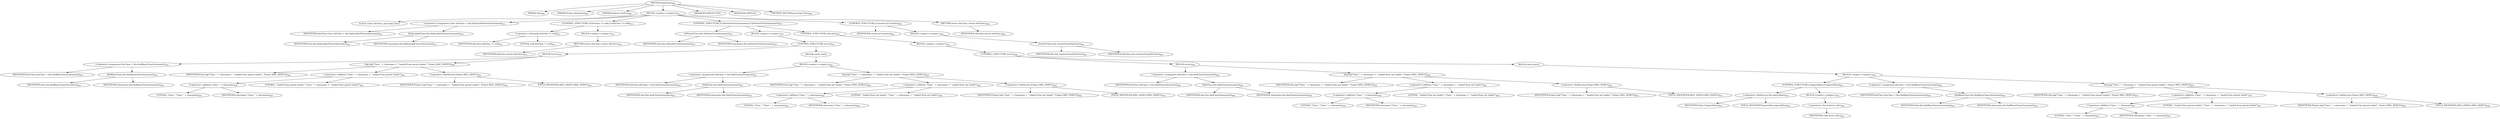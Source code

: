 digraph "loadClass" {  
"1529" [label = <(METHOD,loadClass)<SUB>909</SUB>> ]
"91" [label = <(PARAM,this)<SUB>909</SUB>> ]
"1530" [label = <(PARAM,String classname)<SUB>909</SUB>> ]
"1531" [label = <(PARAM,boolean resolve)<SUB>909</SUB>> ]
"1532" [label = <(BLOCK,&lt;empty&gt;,&lt;empty&gt;)<SUB>910</SUB>> ]
"1533" [label = <(LOCAL,Class theClass: java.lang.Class)> ]
"1534" [label = <(&lt;operator&gt;.assignment,Class theClass = this.findLoadedClass(classname))<SUB>912</SUB>> ]
"1535" [label = <(IDENTIFIER,theClass,Class theClass = this.findLoadedClass(classname))<SUB>912</SUB>> ]
"1536" [label = <(findLoadedClass,this.findLoadedClass(classname))<SUB>912</SUB>> ]
"90" [label = <(IDENTIFIER,this,this.findLoadedClass(classname))<SUB>912</SUB>> ]
"1537" [label = <(IDENTIFIER,classname,this.findLoadedClass(classname))<SUB>912</SUB>> ]
"1538" [label = <(CONTROL_STRUCTURE,if (theClass != null),if (theClass != null))<SUB>913</SUB>> ]
"1539" [label = <(&lt;operator&gt;.notEquals,theClass != null)<SUB>913</SUB>> ]
"1540" [label = <(IDENTIFIER,theClass,theClass != null)<SUB>913</SUB>> ]
"1541" [label = <(LITERAL,null,theClass != null)<SUB>913</SUB>> ]
"1542" [label = <(BLOCK,&lt;empty&gt;,&lt;empty&gt;)<SUB>913</SUB>> ]
"1543" [label = <(RETURN,return theClass;,return theClass;)<SUB>914</SUB>> ]
"1544" [label = <(IDENTIFIER,theClass,return theClass;)<SUB>914</SUB>> ]
"1545" [label = <(CONTROL_STRUCTURE,if (isParentFirst(classname)),if (isParentFirst(classname)))<SUB>917</SUB>> ]
"1546" [label = <(isParentFirst,this.isParentFirst(classname))<SUB>917</SUB>> ]
"92" [label = <(IDENTIFIER,this,this.isParentFirst(classname))<SUB>917</SUB>> ]
"1547" [label = <(IDENTIFIER,classname,this.isParentFirst(classname))<SUB>917</SUB>> ]
"1548" [label = <(BLOCK,&lt;empty&gt;,&lt;empty&gt;)<SUB>917</SUB>> ]
"1549" [label = <(CONTROL_STRUCTURE,try,try)<SUB>918</SUB>> ]
"1550" [label = <(BLOCK,try,try)<SUB>918</SUB>> ]
"1551" [label = <(&lt;operator&gt;.assignment,theClass = this.findBaseClass(classname))<SUB>919</SUB>> ]
"1552" [label = <(IDENTIFIER,theClass,theClass = this.findBaseClass(classname))<SUB>919</SUB>> ]
"1553" [label = <(findBaseClass,this.findBaseClass(classname))<SUB>919</SUB>> ]
"93" [label = <(IDENTIFIER,this,this.findBaseClass(classname))<SUB>919</SUB>> ]
"1554" [label = <(IDENTIFIER,classname,this.findBaseClass(classname))<SUB>919</SUB>> ]
"1555" [label = <(log,log(&quot;Class &quot; + classname + &quot; loaded from parent loader&quot;, Project.MSG_DEBUG))<SUB>920</SUB>> ]
"94" [label = <(IDENTIFIER,this,log(&quot;Class &quot; + classname + &quot; loaded from parent loader&quot;, Project.MSG_DEBUG))<SUB>920</SUB>> ]
"1556" [label = <(&lt;operator&gt;.addition,&quot;Class &quot; + classname + &quot; loaded from parent loader&quot;)<SUB>920</SUB>> ]
"1557" [label = <(&lt;operator&gt;.addition,&quot;Class &quot; + classname)<SUB>920</SUB>> ]
"1558" [label = <(LITERAL,&quot;Class &quot;,&quot;Class &quot; + classname)<SUB>920</SUB>> ]
"1559" [label = <(IDENTIFIER,classname,&quot;Class &quot; + classname)<SUB>920</SUB>> ]
"1560" [label = <(LITERAL,&quot; loaded from parent loader&quot;,&quot;Class &quot; + classname + &quot; loaded from parent loader&quot;)<SUB>920</SUB>> ]
"1561" [label = <(&lt;operator&gt;.fieldAccess,Project.MSG_DEBUG)<SUB>921</SUB>> ]
"1562" [label = <(IDENTIFIER,Project,log(&quot;Class &quot; + classname + &quot; loaded from parent loader&quot;, Project.MSG_DEBUG))<SUB>921</SUB>> ]
"1563" [label = <(FIELD_IDENTIFIER,MSG_DEBUG,MSG_DEBUG)<SUB>921</SUB>> ]
"1564" [label = <(BLOCK,catch,catch)> ]
"1565" [label = <(BLOCK,&lt;empty&gt;,&lt;empty&gt;)<SUB>922</SUB>> ]
"1566" [label = <(&lt;operator&gt;.assignment,theClass = this.findClass(classname))<SUB>923</SUB>> ]
"1567" [label = <(IDENTIFIER,theClass,theClass = this.findClass(classname))<SUB>923</SUB>> ]
"1568" [label = <(findClass,this.findClass(classname))<SUB>923</SUB>> ]
"95" [label = <(IDENTIFIER,this,this.findClass(classname))<SUB>923</SUB>> ]
"1569" [label = <(IDENTIFIER,classname,this.findClass(classname))<SUB>923</SUB>> ]
"1570" [label = <(log,log(&quot;Class &quot; + classname + &quot; loaded from ant loader&quot;, Project.MSG_DEBUG))<SUB>924</SUB>> ]
"96" [label = <(IDENTIFIER,this,log(&quot;Class &quot; + classname + &quot; loaded from ant loader&quot;, Project.MSG_DEBUG))<SUB>924</SUB>> ]
"1571" [label = <(&lt;operator&gt;.addition,&quot;Class &quot; + classname + &quot; loaded from ant loader&quot;)<SUB>924</SUB>> ]
"1572" [label = <(&lt;operator&gt;.addition,&quot;Class &quot; + classname)<SUB>924</SUB>> ]
"1573" [label = <(LITERAL,&quot;Class &quot;,&quot;Class &quot; + classname)<SUB>924</SUB>> ]
"1574" [label = <(IDENTIFIER,classname,&quot;Class &quot; + classname)<SUB>924</SUB>> ]
"1575" [label = <(LITERAL,&quot; loaded from ant loader&quot;,&quot;Class &quot; + classname + &quot; loaded from ant loader&quot;)<SUB>924</SUB>> ]
"1576" [label = <(&lt;operator&gt;.fieldAccess,Project.MSG_DEBUG)<SUB>925</SUB>> ]
"1577" [label = <(IDENTIFIER,Project,log(&quot;Class &quot; + classname + &quot; loaded from ant loader&quot;, Project.MSG_DEBUG))<SUB>925</SUB>> ]
"1578" [label = <(FIELD_IDENTIFIER,MSG_DEBUG,MSG_DEBUG)<SUB>925</SUB>> ]
"1579" [label = <(CONTROL_STRUCTURE,else,else)<SUB>927</SUB>> ]
"1580" [label = <(BLOCK,&lt;empty&gt;,&lt;empty&gt;)<SUB>927</SUB>> ]
"1581" [label = <(CONTROL_STRUCTURE,try,try)<SUB>928</SUB>> ]
"1582" [label = <(BLOCK,try,try)<SUB>928</SUB>> ]
"1583" [label = <(&lt;operator&gt;.assignment,theClass = this.findClass(classname))<SUB>929</SUB>> ]
"1584" [label = <(IDENTIFIER,theClass,theClass = this.findClass(classname))<SUB>929</SUB>> ]
"1585" [label = <(findClass,this.findClass(classname))<SUB>929</SUB>> ]
"97" [label = <(IDENTIFIER,this,this.findClass(classname))<SUB>929</SUB>> ]
"1586" [label = <(IDENTIFIER,classname,this.findClass(classname))<SUB>929</SUB>> ]
"1587" [label = <(log,log(&quot;Class &quot; + classname + &quot; loaded from ant loader&quot;, Project.MSG_DEBUG))<SUB>930</SUB>> ]
"98" [label = <(IDENTIFIER,this,log(&quot;Class &quot; + classname + &quot; loaded from ant loader&quot;, Project.MSG_DEBUG))<SUB>930</SUB>> ]
"1588" [label = <(&lt;operator&gt;.addition,&quot;Class &quot; + classname + &quot; loaded from ant loader&quot;)<SUB>930</SUB>> ]
"1589" [label = <(&lt;operator&gt;.addition,&quot;Class &quot; + classname)<SUB>930</SUB>> ]
"1590" [label = <(LITERAL,&quot;Class &quot;,&quot;Class &quot; + classname)<SUB>930</SUB>> ]
"1591" [label = <(IDENTIFIER,classname,&quot;Class &quot; + classname)<SUB>930</SUB>> ]
"1592" [label = <(LITERAL,&quot; loaded from ant loader&quot;,&quot;Class &quot; + classname + &quot; loaded from ant loader&quot;)<SUB>930</SUB>> ]
"1593" [label = <(&lt;operator&gt;.fieldAccess,Project.MSG_DEBUG)<SUB>931</SUB>> ]
"1594" [label = <(IDENTIFIER,Project,log(&quot;Class &quot; + classname + &quot; loaded from ant loader&quot;, Project.MSG_DEBUG))<SUB>931</SUB>> ]
"1595" [label = <(FIELD_IDENTIFIER,MSG_DEBUG,MSG_DEBUG)<SUB>931</SUB>> ]
"1596" [label = <(BLOCK,catch,catch)> ]
"1597" [label = <(BLOCK,&lt;empty&gt;,&lt;empty&gt;)<SUB>932</SUB>> ]
"1598" [label = <(CONTROL_STRUCTURE,if (ignoreBase),if (ignoreBase))<SUB>933</SUB>> ]
"1599" [label = <(&lt;operator&gt;.fieldAccess,this.ignoreBase)<SUB>933</SUB>> ]
"1600" [label = <(IDENTIFIER,this,if (ignoreBase))<SUB>933</SUB>> ]
"1601" [label = <(FIELD_IDENTIFIER,ignoreBase,ignoreBase)<SUB>933</SUB>> ]
"1602" [label = <(BLOCK,&lt;empty&gt;,&lt;empty&gt;)<SUB>933</SUB>> ]
"1603" [label = <(&lt;operator&gt;.throw,throw cnfe;)<SUB>934</SUB>> ]
"1604" [label = <(IDENTIFIER,cnfe,throw cnfe;)<SUB>934</SUB>> ]
"1605" [label = <(&lt;operator&gt;.assignment,theClass = this.findBaseClass(classname))<SUB>936</SUB>> ]
"1606" [label = <(IDENTIFIER,theClass,theClass = this.findBaseClass(classname))<SUB>936</SUB>> ]
"1607" [label = <(findBaseClass,this.findBaseClass(classname))<SUB>936</SUB>> ]
"99" [label = <(IDENTIFIER,this,this.findBaseClass(classname))<SUB>936</SUB>> ]
"1608" [label = <(IDENTIFIER,classname,this.findBaseClass(classname))<SUB>936</SUB>> ]
"1609" [label = <(log,log(&quot;Class &quot; + classname + &quot; loaded from parent loader&quot;, Project.MSG_DEBUG))<SUB>937</SUB>> ]
"100" [label = <(IDENTIFIER,this,log(&quot;Class &quot; + classname + &quot; loaded from parent loader&quot;, Project.MSG_DEBUG))<SUB>937</SUB>> ]
"1610" [label = <(&lt;operator&gt;.addition,&quot;Class &quot; + classname + &quot; loaded from parent loader&quot;)<SUB>937</SUB>> ]
"1611" [label = <(&lt;operator&gt;.addition,&quot;Class &quot; + classname)<SUB>937</SUB>> ]
"1612" [label = <(LITERAL,&quot;Class &quot;,&quot;Class &quot; + classname)<SUB>937</SUB>> ]
"1613" [label = <(IDENTIFIER,classname,&quot;Class &quot; + classname)<SUB>937</SUB>> ]
"1614" [label = <(LITERAL,&quot; loaded from parent loader&quot;,&quot;Class &quot; + classname + &quot; loaded from parent loader&quot;)<SUB>937</SUB>> ]
"1615" [label = <(&lt;operator&gt;.fieldAccess,Project.MSG_DEBUG)<SUB>938</SUB>> ]
"1616" [label = <(IDENTIFIER,Project,log(&quot;Class &quot; + classname + &quot; loaded from parent loader&quot;, Project.MSG_DEBUG))<SUB>938</SUB>> ]
"1617" [label = <(FIELD_IDENTIFIER,MSG_DEBUG,MSG_DEBUG)<SUB>938</SUB>> ]
"1618" [label = <(CONTROL_STRUCTURE,if (resolve),if (resolve))<SUB>942</SUB>> ]
"1619" [label = <(IDENTIFIER,resolve,if (resolve))<SUB>942</SUB>> ]
"1620" [label = <(BLOCK,&lt;empty&gt;,&lt;empty&gt;)<SUB>942</SUB>> ]
"1621" [label = <(resolveClass,this.resolveClass(theClass))<SUB>943</SUB>> ]
"101" [label = <(IDENTIFIER,this,this.resolveClass(theClass))<SUB>943</SUB>> ]
"1622" [label = <(IDENTIFIER,theClass,this.resolveClass(theClass))<SUB>943</SUB>> ]
"1623" [label = <(RETURN,return theClass;,return theClass;)<SUB>946</SUB>> ]
"1624" [label = <(IDENTIFIER,theClass,return theClass;)<SUB>946</SUB>> ]
"1625" [label = <(MODIFIER,PROTECTED)> ]
"1626" [label = <(MODIFIER,VIRTUAL)> ]
"1627" [label = <(METHOD_RETURN,java.lang.Class)<SUB>909</SUB>> ]
  "1529" -> "91" 
  "1529" -> "1530" 
  "1529" -> "1531" 
  "1529" -> "1532" 
  "1529" -> "1625" 
  "1529" -> "1626" 
  "1529" -> "1627" 
  "1532" -> "1533" 
  "1532" -> "1534" 
  "1532" -> "1538" 
  "1532" -> "1545" 
  "1532" -> "1618" 
  "1532" -> "1623" 
  "1534" -> "1535" 
  "1534" -> "1536" 
  "1536" -> "90" 
  "1536" -> "1537" 
  "1538" -> "1539" 
  "1538" -> "1542" 
  "1539" -> "1540" 
  "1539" -> "1541" 
  "1542" -> "1543" 
  "1543" -> "1544" 
  "1545" -> "1546" 
  "1545" -> "1548" 
  "1545" -> "1579" 
  "1546" -> "92" 
  "1546" -> "1547" 
  "1548" -> "1549" 
  "1549" -> "1550" 
  "1549" -> "1564" 
  "1550" -> "1551" 
  "1550" -> "1555" 
  "1551" -> "1552" 
  "1551" -> "1553" 
  "1553" -> "93" 
  "1553" -> "1554" 
  "1555" -> "94" 
  "1555" -> "1556" 
  "1555" -> "1561" 
  "1556" -> "1557" 
  "1556" -> "1560" 
  "1557" -> "1558" 
  "1557" -> "1559" 
  "1561" -> "1562" 
  "1561" -> "1563" 
  "1564" -> "1565" 
  "1565" -> "1566" 
  "1565" -> "1570" 
  "1566" -> "1567" 
  "1566" -> "1568" 
  "1568" -> "95" 
  "1568" -> "1569" 
  "1570" -> "96" 
  "1570" -> "1571" 
  "1570" -> "1576" 
  "1571" -> "1572" 
  "1571" -> "1575" 
  "1572" -> "1573" 
  "1572" -> "1574" 
  "1576" -> "1577" 
  "1576" -> "1578" 
  "1579" -> "1580" 
  "1580" -> "1581" 
  "1581" -> "1582" 
  "1581" -> "1596" 
  "1582" -> "1583" 
  "1582" -> "1587" 
  "1583" -> "1584" 
  "1583" -> "1585" 
  "1585" -> "97" 
  "1585" -> "1586" 
  "1587" -> "98" 
  "1587" -> "1588" 
  "1587" -> "1593" 
  "1588" -> "1589" 
  "1588" -> "1592" 
  "1589" -> "1590" 
  "1589" -> "1591" 
  "1593" -> "1594" 
  "1593" -> "1595" 
  "1596" -> "1597" 
  "1597" -> "1598" 
  "1597" -> "1605" 
  "1597" -> "1609" 
  "1598" -> "1599" 
  "1598" -> "1602" 
  "1599" -> "1600" 
  "1599" -> "1601" 
  "1602" -> "1603" 
  "1603" -> "1604" 
  "1605" -> "1606" 
  "1605" -> "1607" 
  "1607" -> "99" 
  "1607" -> "1608" 
  "1609" -> "100" 
  "1609" -> "1610" 
  "1609" -> "1615" 
  "1610" -> "1611" 
  "1610" -> "1614" 
  "1611" -> "1612" 
  "1611" -> "1613" 
  "1615" -> "1616" 
  "1615" -> "1617" 
  "1618" -> "1619" 
  "1618" -> "1620" 
  "1620" -> "1621" 
  "1621" -> "101" 
  "1621" -> "1622" 
  "1623" -> "1624" 
}
